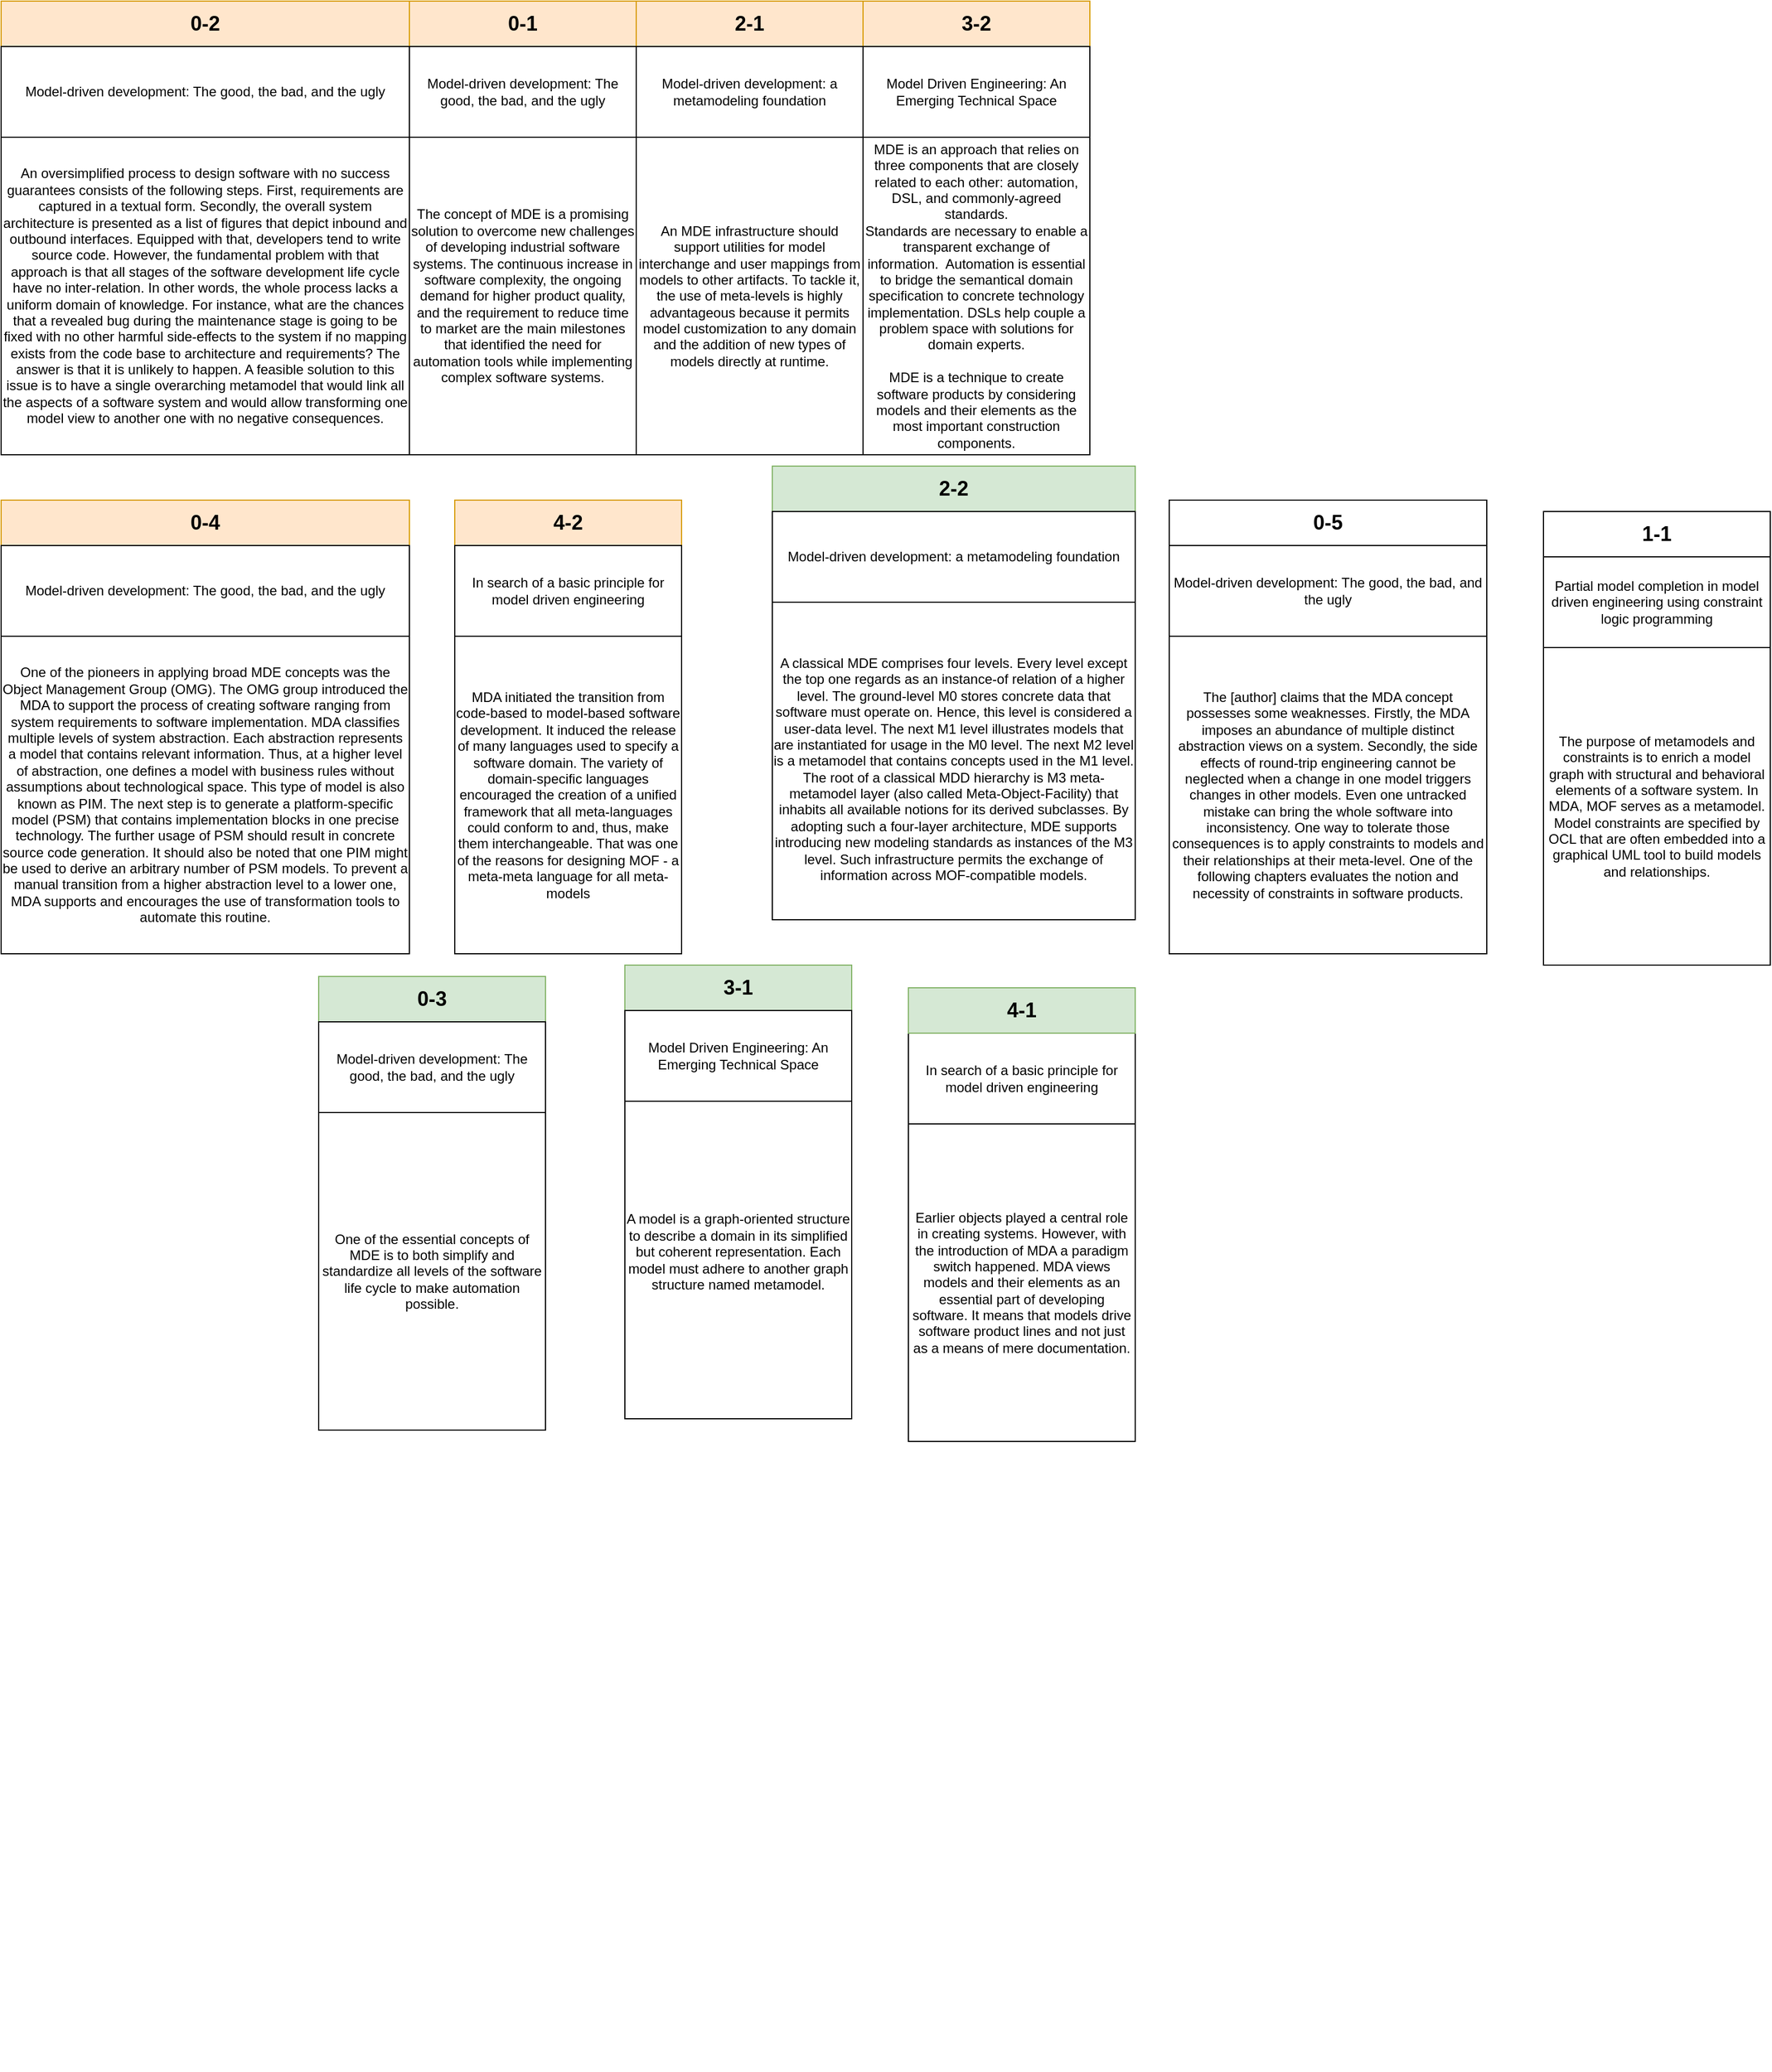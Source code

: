<mxfile version="20.6.0" type="device"><diagram id="jkVzjC3iVB1ht_Pvcz42" name="Page-1"><mxGraphModel dx="2071" dy="2859" grid="1" gridSize="10" guides="1" tooltips="1" connect="1" arrows="1" fold="1" page="1" pageScale="1" pageWidth="850" pageHeight="1100" math="0" shadow="0"><root><mxCell id="0"/><mxCell id="1" parent="0"/><mxCell id="oE69qiibSgpHd2KFC3Qe-4" value="" style="group" vertex="1" connectable="0" parent="1"><mxGeometry x="-140" y="-2200" width="200" height="400" as="geometry"/></mxCell><mxCell id="oE69qiibSgpHd2KFC3Qe-1" value="&lt;b&gt;&lt;font style=&quot;font-size: 18px;&quot;&gt;0-1&lt;/font&gt;&lt;/b&gt;" style="rounded=0;whiteSpace=wrap;html=1;fillColor=#ffe6cc;strokeColor=#d79b00;" vertex="1" parent="oE69qiibSgpHd2KFC3Qe-4"><mxGeometry width="200" height="40" as="geometry"/></mxCell><mxCell id="oE69qiibSgpHd2KFC3Qe-2" value="Model-driven development: The good, the bad, and the ugly" style="rounded=0;whiteSpace=wrap;html=1;" vertex="1" parent="oE69qiibSgpHd2KFC3Qe-4"><mxGeometry y="40" width="200" height="80" as="geometry"/></mxCell><mxCell id="oE69qiibSgpHd2KFC3Qe-3" value="The concept of MDE is a promising solution to overcome new challenges of developing industrial software systems. The continuous increase in software complexity, the ongoing demand for higher product quality, and the requirement to reduce time to market are the main milestones that identified the need for automation tools while implementing complex software systems." style="rounded=0;whiteSpace=wrap;html=1;" vertex="1" parent="oE69qiibSgpHd2KFC3Qe-4"><mxGeometry y="120" width="200" height="280" as="geometry"/></mxCell><mxCell id="oE69qiibSgpHd2KFC3Qe-5" value="&lt;div style=&quot;font-size: 12px;&quot;&gt;&lt;br&gt;&lt;/div&gt;" style="text;html=1;align=center;verticalAlign=middle;resizable=0;points=[];autosize=1;strokeColor=none;fillColor=none;fontSize=18;" vertex="1" parent="1"><mxGeometry x="310" y="-405" width="20" height="30" as="geometry"/></mxCell><mxCell id="oE69qiibSgpHd2KFC3Qe-7" value="" style="group" vertex="1" connectable="0" parent="1"><mxGeometry x="-500" y="-2200" width="360" height="400" as="geometry"/></mxCell><mxCell id="oE69qiibSgpHd2KFC3Qe-8" value="&lt;b&gt;&lt;font style=&quot;font-size: 18px;&quot;&gt;0-2&lt;/font&gt;&lt;/b&gt;" style="rounded=0;whiteSpace=wrap;html=1;fillColor=#ffe6cc;strokeColor=#d79b00;" vertex="1" parent="oE69qiibSgpHd2KFC3Qe-7"><mxGeometry width="360" height="40" as="geometry"/></mxCell><mxCell id="oE69qiibSgpHd2KFC3Qe-9" value="Model-driven development: The good, the bad, and the ugly" style="rounded=0;whiteSpace=wrap;html=1;" vertex="1" parent="oE69qiibSgpHd2KFC3Qe-7"><mxGeometry y="40" width="360" height="80" as="geometry"/></mxCell><mxCell id="oE69qiibSgpHd2KFC3Qe-10" value="An oversimplified process to design software with no success guarantees consists of the following steps. First, requirements are captured in a textual form. Secondly, the overall system architecture is presented as a list of figures that depict inbound and outbound interfaces. Equipped with that, developers tend to write source code. However, the fundamental problem with that approach is that all stages of the software development life cycle have no inter-relation. In other words, the whole process lacks a uniform domain of knowledge. For instance, what are the chances that a revealed bug during the maintenance stage is going to be fixed with no other harmful side-effects to the system if no mapping exists from the code base to architecture and requirements? The answer is that it is unlikely to happen. A feasible solution to this issue is to have a single overarching metamodel that would link all the aspects of a software system and would allow transforming one model view to another one with no negative consequences." style="rounded=0;whiteSpace=wrap;html=1;" vertex="1" parent="oE69qiibSgpHd2KFC3Qe-7"><mxGeometry y="120" width="360" height="280" as="geometry"/></mxCell><mxCell id="oE69qiibSgpHd2KFC3Qe-11" value="" style="group" vertex="1" connectable="0" parent="1"><mxGeometry x="-220" y="-1340" width="200" height="400" as="geometry"/></mxCell><mxCell id="oE69qiibSgpHd2KFC3Qe-12" value="&lt;b&gt;&lt;font style=&quot;font-size: 18px;&quot;&gt;0-3&lt;/font&gt;&lt;/b&gt;" style="rounded=0;whiteSpace=wrap;html=1;fillColor=#d5e8d4;strokeColor=#82b366;" vertex="1" parent="oE69qiibSgpHd2KFC3Qe-11"><mxGeometry width="200" height="40" as="geometry"/></mxCell><mxCell id="oE69qiibSgpHd2KFC3Qe-13" value="Model-driven development: The good, the bad, and the ugly" style="rounded=0;whiteSpace=wrap;html=1;" vertex="1" parent="oE69qiibSgpHd2KFC3Qe-11"><mxGeometry y="40" width="200" height="80" as="geometry"/></mxCell><mxCell id="oE69qiibSgpHd2KFC3Qe-14" value="One of the essential concepts of MDE is to both simplify and standardize all levels of the software life cycle to make automation possible." style="rounded=0;whiteSpace=wrap;html=1;" vertex="1" parent="oE69qiibSgpHd2KFC3Qe-11"><mxGeometry y="120" width="200" height="280" as="geometry"/></mxCell><mxCell id="oE69qiibSgpHd2KFC3Qe-15" value="" style="group" vertex="1" connectable="0" parent="1"><mxGeometry x="-500" y="-1760" width="360" height="400" as="geometry"/></mxCell><mxCell id="oE69qiibSgpHd2KFC3Qe-16" value="&lt;b&gt;&lt;font style=&quot;font-size: 18px;&quot;&gt;0-4&lt;/font&gt;&lt;/b&gt;" style="rounded=0;whiteSpace=wrap;html=1;fillColor=#ffe6cc;strokeColor=#d79b00;" vertex="1" parent="oE69qiibSgpHd2KFC3Qe-15"><mxGeometry width="360" height="40" as="geometry"/></mxCell><mxCell id="oE69qiibSgpHd2KFC3Qe-17" value="Model-driven development: The good, the bad, and the ugly" style="rounded=0;whiteSpace=wrap;html=1;" vertex="1" parent="oE69qiibSgpHd2KFC3Qe-15"><mxGeometry y="40" width="360" height="80" as="geometry"/></mxCell><mxCell id="oE69qiibSgpHd2KFC3Qe-18" value="One of the pioneers in applying broad MDE concepts was the Object Management Group (OMG). The OMG group introduced the MDA to support the process of creating software ranging from system requirements to software implementation. MDA classifies multiple levels of system abstraction. Each abstraction represents a model that contains relevant information. Thus, at a higher level of abstraction, one defines a model with business rules without assumptions about technological space. This type of model is also known as PIM. The next step is to generate a platform-specific model (PSM) that contains implementation blocks in one precise technology. The further usage of PSM should result in concrete source code generation. It should also be noted that one PIM might be used to derive an arbitrary number of PSM models. To prevent a manual transition from a higher abstraction level to a lower one, MDA supports and encourages the use of transformation tools to automate this routine." style="rounded=0;whiteSpace=wrap;html=1;" vertex="1" parent="oE69qiibSgpHd2KFC3Qe-15"><mxGeometry y="120" width="360" height="280" as="geometry"/></mxCell><mxCell id="oE69qiibSgpHd2KFC3Qe-23" value="" style="group" vertex="1" connectable="0" parent="1"><mxGeometry x="860" y="-1750" width="200" height="400" as="geometry"/></mxCell><mxCell id="oE69qiibSgpHd2KFC3Qe-24" value="&lt;b&gt;&lt;font style=&quot;font-size: 18px;&quot;&gt;1-1&lt;/font&gt;&lt;/b&gt;" style="rounded=0;whiteSpace=wrap;html=1;" vertex="1" parent="oE69qiibSgpHd2KFC3Qe-23"><mxGeometry width="200" height="40" as="geometry"/></mxCell><mxCell id="oE69qiibSgpHd2KFC3Qe-25" value="Partial model completion in model driven engineering using constraint logic programming" style="rounded=0;whiteSpace=wrap;html=1;" vertex="1" parent="oE69qiibSgpHd2KFC3Qe-23"><mxGeometry y="40" width="200" height="80" as="geometry"/></mxCell><mxCell id="oE69qiibSgpHd2KFC3Qe-26" value="The purpose of metamodels and constraints is to enrich a model graph with structural and behavioral elements of a software system. In MDA, MOF serves as a metamodel. Model constraints are specified by OCL that are often embedded into a graphical UML tool to build models and relationships." style="rounded=0;whiteSpace=wrap;html=1;" vertex="1" parent="oE69qiibSgpHd2KFC3Qe-23"><mxGeometry y="120" width="200" height="280" as="geometry"/></mxCell><mxCell id="oE69qiibSgpHd2KFC3Qe-39" value="" style="group" vertex="1" connectable="0" parent="1"><mxGeometry x="50" y="-1350" width="200" height="400" as="geometry"/></mxCell><mxCell id="oE69qiibSgpHd2KFC3Qe-40" value="&lt;b&gt;&lt;font style=&quot;font-size: 18px;&quot;&gt;3-1&lt;/font&gt;&lt;/b&gt;" style="rounded=0;whiteSpace=wrap;html=1;fillColor=#d5e8d4;strokeColor=#82b366;" vertex="1" parent="oE69qiibSgpHd2KFC3Qe-39"><mxGeometry width="200" height="40" as="geometry"/></mxCell><mxCell id="oE69qiibSgpHd2KFC3Qe-41" value="Model Driven Engineering: An Emerging Technical Space" style="rounded=0;whiteSpace=wrap;html=1;" vertex="1" parent="oE69qiibSgpHd2KFC3Qe-39"><mxGeometry y="40" width="200" height="80" as="geometry"/></mxCell><mxCell id="oE69qiibSgpHd2KFC3Qe-42" value="&lt;div&gt;A model is a graph-oriented structure to describe a domain in its simplified but coherent representation. Each model must adhere to another graph structure named metamodel.&lt;/div&gt;&lt;div&gt;&lt;br style=&quot;&quot;&gt;&lt;/div&gt;" style="rounded=0;whiteSpace=wrap;html=1;" vertex="1" parent="oE69qiibSgpHd2KFC3Qe-39"><mxGeometry y="120" width="200" height="280" as="geometry"/></mxCell><mxCell id="oE69qiibSgpHd2KFC3Qe-43" value="&lt;div&gt;&lt;br&gt;&lt;/div&gt;&lt;div&gt;&lt;br&gt;&lt;/div&gt;&lt;div&gt;&lt;br&gt;&lt;/div&gt;&lt;div&gt;&lt;br&gt;&lt;/div&gt;" style="text;html=1;align=center;verticalAlign=middle;resizable=0;points=[];autosize=1;strokeColor=none;fillColor=none;fontSize=12;" vertex="1" parent="1"><mxGeometry x="615" y="-470" width="20" height="70" as="geometry"/></mxCell><mxCell id="oE69qiibSgpHd2KFC3Qe-52" value="" style="group" vertex="1" connectable="0" parent="1"><mxGeometry x="-100" y="-1760" width="200" height="400" as="geometry"/></mxCell><mxCell id="oE69qiibSgpHd2KFC3Qe-53" value="&lt;b&gt;&lt;font style=&quot;font-size: 18px;&quot;&gt;4-2&lt;/font&gt;&lt;/b&gt;" style="rounded=0;whiteSpace=wrap;html=1;fillColor=#ffe6cc;strokeColor=#d79b00;" vertex="1" parent="oE69qiibSgpHd2KFC3Qe-52"><mxGeometry width="200" height="40" as="geometry"/></mxCell><mxCell id="oE69qiibSgpHd2KFC3Qe-54" value="In search of a basic principle for model driven engineering" style="rounded=0;whiteSpace=wrap;html=1;" vertex="1" parent="oE69qiibSgpHd2KFC3Qe-52"><mxGeometry y="40" width="200" height="80" as="geometry"/></mxCell><mxCell id="oE69qiibSgpHd2KFC3Qe-55" value="&lt;div&gt;&lt;div style=&quot;&quot;&gt;MDA initiated the transition from code-based to model-based software development. It induced the release of many languages used to specify a software domain. The variety of domain-specific languages encouraged the creation of a unified framework that all meta-languages could conform to and, thus, make them interchangeable. That was one of the reasons for designing MOF - a meta-meta language for all meta-models&lt;br&gt;&lt;/div&gt;&lt;/div&gt;" style="rounded=0;whiteSpace=wrap;html=1;" vertex="1" parent="oE69qiibSgpHd2KFC3Qe-52"><mxGeometry y="120" width="200" height="280" as="geometry"/></mxCell><mxCell id="oE69qiibSgpHd2KFC3Qe-34" value="" style="group" vertex="1" connectable="0" parent="1"><mxGeometry x="180" y="-1790" width="320" height="720" as="geometry"/></mxCell><mxCell id="oE69qiibSgpHd2KFC3Qe-35" value="&lt;b&gt;&lt;font style=&quot;font-size: 18px;&quot;&gt;2-2&lt;/font&gt;&lt;/b&gt;" style="rounded=0;whiteSpace=wrap;html=1;fillColor=#d5e8d4;strokeColor=#82b366;" vertex="1" parent="oE69qiibSgpHd2KFC3Qe-34"><mxGeometry width="320" height="40" as="geometry"/></mxCell><mxCell id="oE69qiibSgpHd2KFC3Qe-36" value="Model-driven development: a metamodeling foundation" style="rounded=0;whiteSpace=wrap;html=1;" vertex="1" parent="oE69qiibSgpHd2KFC3Qe-34"><mxGeometry y="40" width="320" height="80" as="geometry"/></mxCell><mxCell id="oE69qiibSgpHd2KFC3Qe-37" value="&lt;br&gt;&lt;div&gt;A classical MDE comprises four levels. Every level except the top one regards as an instance-of relation of a higher level. The ground-level M0 stores concrete data that software must operate on. Hence, this level is considered a user-data level. The next M1 level illustrates models that are instantiated for usage in the M0 level. The next M2 level is a metamodel that contains concepts used in the M1 level. The root of a classical MDD hierarchy is M3 meta-metamodel layer (also called Meta-Object-Facility) that inhabits all available notions for its derived subclasses. By adopting such a four-layer architecture, MDE supports introducing new modeling standards as instances of the M3 level. Such infrastructure permits the exchange of information across MOF-compatible models.&lt;/div&gt;" style="rounded=0;whiteSpace=wrap;html=1;" vertex="1" parent="oE69qiibSgpHd2KFC3Qe-34"><mxGeometry y="120" width="320" height="280" as="geometry"/></mxCell><mxCell id="oE69qiibSgpHd2KFC3Qe-48" value="" style="group" vertex="1" connectable="0" parent="oE69qiibSgpHd2KFC3Qe-34"><mxGeometry x="120" y="460" width="200" height="400" as="geometry"/></mxCell><mxCell id="oE69qiibSgpHd2KFC3Qe-50" value="In search of a basic principle for model driven engineering" style="rounded=0;whiteSpace=wrap;html=1;" vertex="1" parent="oE69qiibSgpHd2KFC3Qe-48"><mxGeometry y="40" width="200" height="80" as="geometry"/></mxCell><mxCell id="oE69qiibSgpHd2KFC3Qe-51" value="&lt;div&gt;&lt;div style=&quot;&quot;&gt;Earlier objects played a central role in creating systems. However, with the introduction of MDA a paradigm switch happened. MDA views models and their elements as an essential part of developing software. It means that models drive software product lines and not just as a means of mere documentation.&lt;br&gt;&lt;/div&gt;&lt;/div&gt;" style="rounded=0;whiteSpace=wrap;html=1;" vertex="1" parent="oE69qiibSgpHd2KFC3Qe-48"><mxGeometry y="120" width="200" height="280" as="geometry"/></mxCell><mxCell id="oE69qiibSgpHd2KFC3Qe-49" value="&lt;b&gt;&lt;font style=&quot;font-size: 18px;&quot;&gt;4-1&lt;/font&gt;&lt;/b&gt;" style="rounded=0;whiteSpace=wrap;html=1;fillColor=#d5e8d4;strokeColor=#82b366;" vertex="1" parent="oE69qiibSgpHd2KFC3Qe-34"><mxGeometry x="120" y="460" width="200" height="40" as="geometry"/></mxCell><mxCell id="oE69qiibSgpHd2KFC3Qe-19" value="" style="group" vertex="1" connectable="0" parent="1"><mxGeometry x="530" y="-1760" width="280" height="400" as="geometry"/></mxCell><mxCell id="oE69qiibSgpHd2KFC3Qe-20" value="&lt;b&gt;&lt;font style=&quot;font-size: 18px;&quot;&gt;0-5&lt;/font&gt;&lt;/b&gt;" style="rounded=0;whiteSpace=wrap;html=1;" vertex="1" parent="oE69qiibSgpHd2KFC3Qe-19"><mxGeometry width="280" height="40" as="geometry"/></mxCell><mxCell id="oE69qiibSgpHd2KFC3Qe-21" value="Model-driven development: The good, the bad, and the ugly" style="rounded=0;whiteSpace=wrap;html=1;" vertex="1" parent="oE69qiibSgpHd2KFC3Qe-19"><mxGeometry y="40" width="280" height="80" as="geometry"/></mxCell><mxCell id="oE69qiibSgpHd2KFC3Qe-22" value="&lt;br&gt;&lt;div&gt;The [author] claims that the MDA concept possesses some weaknesses. Firstly, the MDA imposes an abundance of multiple distinct abstraction views on a system. Secondly, the side effects of round-trip engineering cannot be neglected when a change in one model triggers changes in other models. Even one untracked mistake can bring the whole software into inconsistency. One way to tolerate those consequences is to apply constraints to models and their relationships at their meta-level. One of the following chapters evaluates the notion and necessity of constraints in software products.&lt;/div&gt;&lt;div&gt;&lt;br&gt;&lt;/div&gt;" style="rounded=0;whiteSpace=wrap;html=1;" vertex="1" parent="oE69qiibSgpHd2KFC3Qe-19"><mxGeometry y="120" width="280" height="280" as="geometry"/></mxCell><mxCell id="oE69qiibSgpHd2KFC3Qe-44" value="" style="group" vertex="1" connectable="0" parent="1"><mxGeometry x="260" y="-2200" width="200" height="400" as="geometry"/></mxCell><mxCell id="oE69qiibSgpHd2KFC3Qe-45" value="&lt;b&gt;&lt;font style=&quot;font-size: 18px;&quot;&gt;3-2&lt;/font&gt;&lt;/b&gt;" style="rounded=0;whiteSpace=wrap;html=1;fillColor=#ffe6cc;strokeColor=#d79b00;" vertex="1" parent="oE69qiibSgpHd2KFC3Qe-44"><mxGeometry width="200" height="40" as="geometry"/></mxCell><mxCell id="oE69qiibSgpHd2KFC3Qe-46" value="Model Driven Engineering: An Emerging Technical Space" style="rounded=0;whiteSpace=wrap;html=1;" vertex="1" parent="oE69qiibSgpHd2KFC3Qe-44"><mxGeometry y="40" width="200" height="80" as="geometry"/></mxCell><mxCell id="oE69qiibSgpHd2KFC3Qe-47" value="&lt;div&gt;&lt;div style=&quot;&quot;&gt;MDE is an approach that relies on three components that are closely related to each other: automation, DSL, and commonly-agreed standards.&lt;/div&gt;&lt;div style=&quot;&quot;&gt;Standards are necessary to enable a transparent exchange of information.&amp;nbsp; Automation is essential to bridge the semantical domain specification to concrete technology implementation. DSLs help couple a problem space with solutions for domain experts.&lt;/div&gt;&lt;/div&gt;&lt;div style=&quot;&quot;&gt;&lt;br&gt;&lt;/div&gt;&lt;div style=&quot;&quot;&gt;&lt;span style=&quot;&quot;&gt;MDE is a technique to create software products by considering models and their elements as the most important construction components.&lt;/span&gt;&lt;br&gt;&lt;/div&gt;" style="rounded=0;whiteSpace=wrap;html=1;" vertex="1" parent="oE69qiibSgpHd2KFC3Qe-44"><mxGeometry y="120" width="200" height="280" as="geometry"/></mxCell><mxCell id="oE69qiibSgpHd2KFC3Qe-60" value="" style="group" vertex="1" connectable="0" parent="1"><mxGeometry x="60" y="-2200" width="200" height="400" as="geometry"/></mxCell><mxCell id="oE69qiibSgpHd2KFC3Qe-28" value="&lt;b&gt;&lt;font style=&quot;font-size: 18px;&quot;&gt;2-1&lt;/font&gt;&lt;/b&gt;" style="rounded=0;whiteSpace=wrap;html=1;fillColor=#ffe6cc;strokeColor=#d79b00;" vertex="1" parent="oE69qiibSgpHd2KFC3Qe-60"><mxGeometry width="200" height="40" as="geometry"/></mxCell><mxCell id="oE69qiibSgpHd2KFC3Qe-29" value="Model-driven development: a metamodeling foundation" style="rounded=0;whiteSpace=wrap;html=1;" vertex="1" parent="oE69qiibSgpHd2KFC3Qe-60"><mxGeometry y="40" width="200" height="80" as="geometry"/></mxCell><mxCell id="oE69qiibSgpHd2KFC3Qe-30" value="An MDE infrastructure should support utilities for model interchange and user mappings from models to other artifacts. To tackle it, the use of meta-levels is highly advantageous because it permits model customization to any domain and the addition of new types of models directly at runtime." style="rounded=0;whiteSpace=wrap;html=1;" vertex="1" parent="oE69qiibSgpHd2KFC3Qe-60"><mxGeometry y="120" width="200" height="280" as="geometry"/></mxCell></root></mxGraphModel></diagram></mxfile>